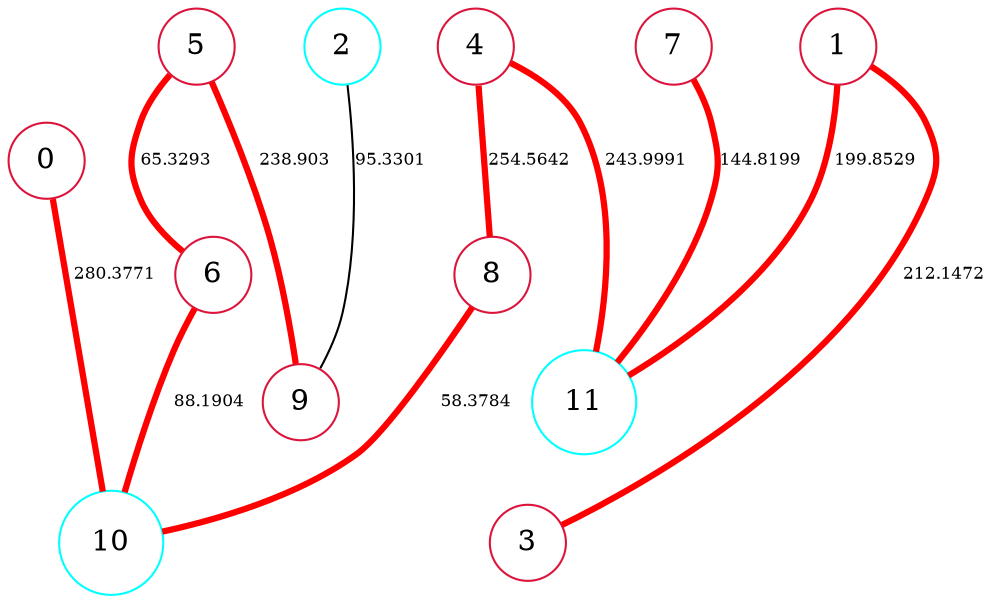 graph "instance009.txt" {
	edge [fontsize=8]
	node [color=crimson shape=circle width=0.05]
	0 [label=0]
	node [color=crimson shape=circle width=0.05]
	1 [label=1]
	node [color=aqua shape=circle width=0.05]
	2 [label=2]
	node [color=crimson shape=circle width=0.05]
	3 [label=3]
	node [color=crimson shape=circle width=0.05]
	4 [label=4]
	node [color=crimson shape=circle width=0.05]
	5 [label=5]
	node [color=crimson shape=circle width=0.05]
	6 [label=6]
	node [color=crimson shape=circle width=0.05]
	7 [label=7]
	node [color=crimson shape=circle width=0.05]
	8 [label=8]
	node [color=crimson shape=circle width=0.05]
	9 [label=9]
	node [color=aqua shape=circle width=0.05]
	10 [label=10]
	node [color=aqua shape=circle width=0.05]
	11 [label=11]
	1 -- 3 [label=212.1472 color=red penwidth=3 weight=-211147]
	5 -- 6 [label=65.3293 color=red penwidth=3 weight=-64329]
	4 -- 8 [label=254.5642 color=red penwidth=3 weight=-253564]
	2 -- 9 [label=95.3301 weight=-94330]
	5 -- 9 [label=238.903 color=red penwidth=3 weight=-237903]
	0 -- 10 [label=280.3771 color=red penwidth=3 weight=-279377]
	6 -- 10 [label=88.1904 color=red penwidth=3 weight=-87190]
	8 -- 10 [label=58.3784 color=red penwidth=3 weight=-57378]
	1 -- 11 [label=199.8529 color=red penwidth=3 weight=-198852]
	4 -- 11 [label=243.9991 color=red penwidth=3 weight=-242999]
	7 -- 11 [label=144.8199 color=red penwidth=3 weight=-143819]
}
